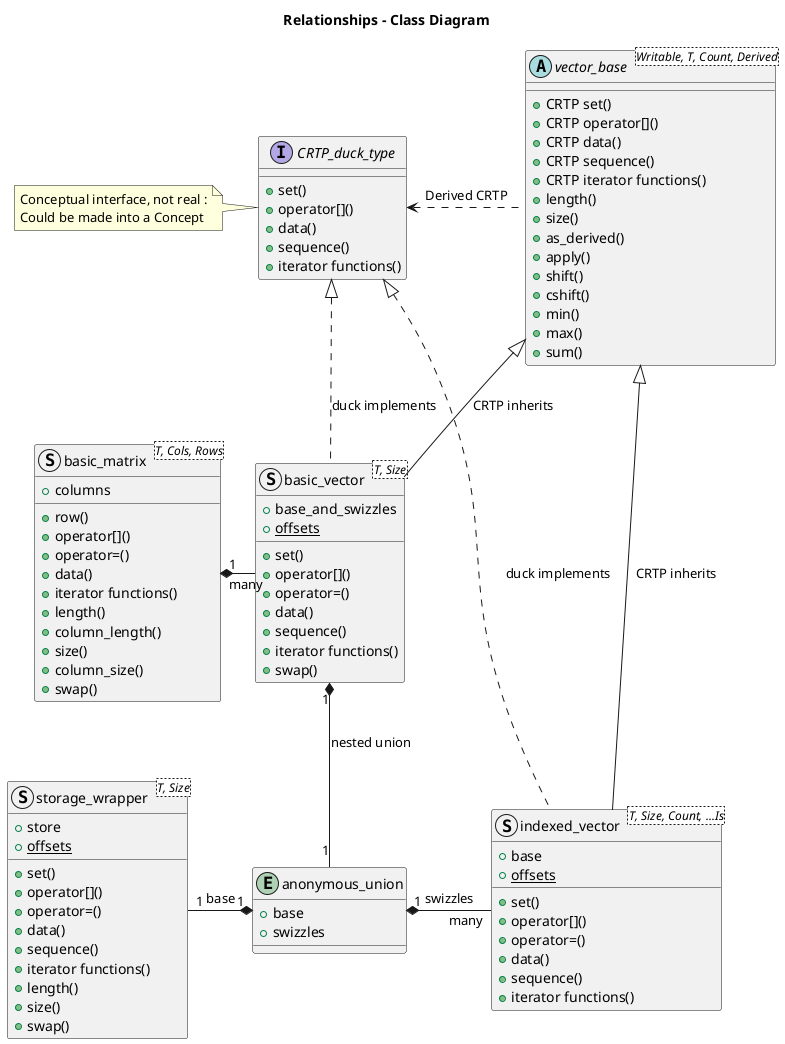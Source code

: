 	@startuml
		'skin rose
		title Relationships - Class Diagram
		interface CRTP_duck_type
	{
		+set()
			+ operator[]()
			+ data()
			+ sequence()
			+ iterator functions()
	}
	note left of CRTP_duck_type
		Conceptual interface, not real :
		Could be made into a Concept
		end note
		abstract vector_base <Writable, T, Count, Derived>
	{
		+CRTP set()
			+ CRTP operator[]()
			+ CRTP data()
			+ CRTP sequence()
			+ CRTP iterator functions()
			+ length()
			+ size()
			+ as_derived()
			+ apply()
			+ shift()
			+ cshift()
			+ min()
			+ max()
			+ sum()
	}
	struct basic_vector<T, Size>
	{
		+base_and_swizzles
			+ {static} offsets
			+ set()
			+ operator[]()
			+ operator=()
			+ data()
			+ sequence()
			+ iterator functions()
			+ swap()
	}
	entity anonymous_union
	{
	+base
	+ swizzles
	}
		struct storage_wrapper<T, Size>
	{
		+store
			+ {static} offsets
			+ set()
			+ operator[]()
			+ operator=()
			+ data()
			+ sequence()
			+ iterator functions()
			+ length()
			+ size()
			+ swap()
	}
	struct indexed_vector<T, Size, Count, ...Is>
	{
		+base
			+ {static} offsets
			+ set()
			+ operator[]()
			+ operator=()
			+ data()
			+ sequence()
			+ iterator functions()
	}
	struct basic_matrix<T, Cols, Rows>
	{
		+columns
			+ row()
			+ operator[]()
			+ operator=()
			+ data()
			+ iterator functions()
			+ length()
			+ column_length()
			+ size()
			+ column_size()
			+ swap()
	}
	vector_base <|-down- basic_vector: CRTP inherits
		vector_base <|-down- indexed_vector : CRTP inherits
		CRTP_duck_type ^.. basic_vector : duck implements
		CRTP_duck_type ^.. indexed_vector : duck implements
		anonymous_union "1" *-left- "1" storage_wrapper : base
		anonymous_union "1" *-right- "many" indexed_vector : swizzles
		basic_vector "1" *-- "1" anonymous_union : nested union
		CRTP_duck_type <.right. vector_base : Derived CRTP
		basic_matrix "1" *-right- "many" basic_vector
		@enduml
